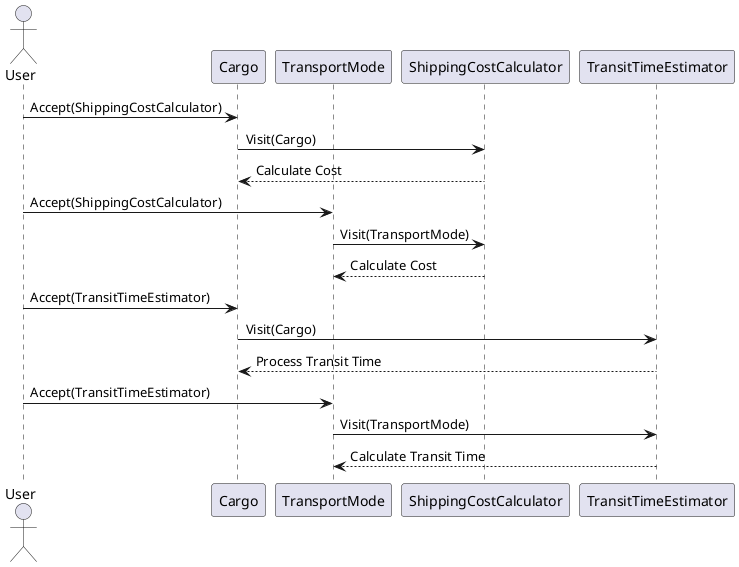 @startuml
actor User
participant "Cargo" as Cargo
participant "TransportMode" as TM
participant "ShippingCostCalculator" as CostCalc
participant "TransitTimeEstimator" as TimeEst

User -> Cargo: Accept(ShippingCostCalculator)
Cargo -> CostCalc: Visit(Cargo)
CostCalc --> Cargo: Calculate Cost

User -> TM: Accept(ShippingCostCalculator)
TM -> CostCalc: Visit(TransportMode)
CostCalc --> TM: Calculate Cost

User -> Cargo: Accept(TransitTimeEstimator)
Cargo -> TimeEst: Visit(Cargo)
TimeEst --> Cargo: Process Transit Time

User -> TM: Accept(TransitTimeEstimator)
TM -> TimeEst: Visit(TransportMode)
TimeEst --> TM: Calculate Transit Time
@enduml
